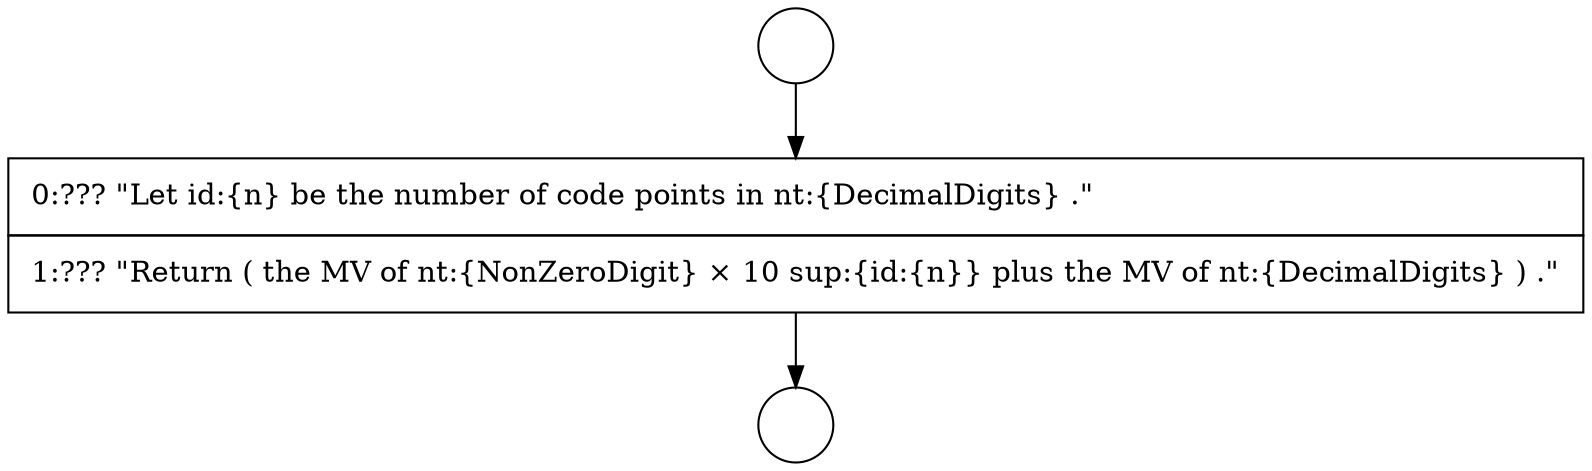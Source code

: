 digraph {
  node14544 [shape=circle label=" " color="black" fillcolor="white" style=filled]
  node14546 [shape=none, margin=0, label=<<font color="black">
    <table border="0" cellborder="1" cellspacing="0" cellpadding="10">
      <tr><td align="left">0:??? &quot;Let id:{n} be the number of code points in nt:{DecimalDigits} .&quot;</td></tr>
      <tr><td align="left">1:??? &quot;Return ( the MV of nt:{NonZeroDigit} &times; 10 sup:{id:{n}} plus the MV of nt:{DecimalDigits} ) .&quot;</td></tr>
    </table>
  </font>> color="black" fillcolor="white" style=filled]
  node14545 [shape=circle label=" " color="black" fillcolor="white" style=filled]
  node14544 -> node14546 [ color="black"]
  node14546 -> node14545 [ color="black"]
}
